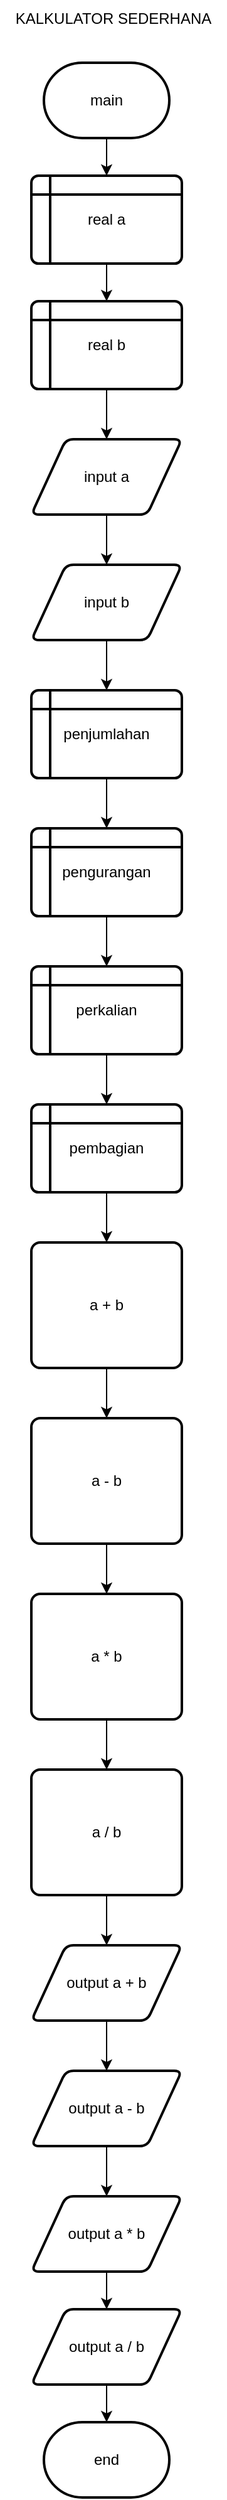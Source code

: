 <mxfile version="21.8.1" type="device">
  <diagram name="Page-1" id="gEnCYNqXEZ-B9lpTmPMm">
    <mxGraphModel dx="880" dy="478" grid="1" gridSize="10" guides="1" tooltips="1" connect="1" arrows="1" fold="1" page="1" pageScale="1" pageWidth="850" pageHeight="1100" math="0" shadow="0">
      <root>
        <mxCell id="0" />
        <mxCell id="1" parent="0" />
        <mxCell id="SkhZSXiNQnpWcmF40kC7-8" value="" style="edgeStyle=orthogonalEdgeStyle;rounded=0;orthogonalLoop=1;jettySize=auto;html=1;" edge="1" parent="1" source="SkhZSXiNQnpWcmF40kC7-2" target="SkhZSXiNQnpWcmF40kC7-4">
          <mxGeometry relative="1" as="geometry" />
        </mxCell>
        <mxCell id="SkhZSXiNQnpWcmF40kC7-2" value="main" style="strokeWidth=2;html=1;shape=mxgraph.flowchart.terminator;whiteSpace=wrap;" vertex="1" parent="1">
          <mxGeometry x="370" y="90" width="100" height="60" as="geometry" />
        </mxCell>
        <mxCell id="SkhZSXiNQnpWcmF40kC7-3" value="KALKULATOR SEDERHANA" style="text;html=1;align=center;verticalAlign=middle;resizable=0;points=[];autosize=1;strokeColor=none;fillColor=none;" vertex="1" parent="1">
          <mxGeometry x="335" y="40" width="180" height="30" as="geometry" />
        </mxCell>
        <mxCell id="SkhZSXiNQnpWcmF40kC7-7" value="" style="edgeStyle=orthogonalEdgeStyle;rounded=0;orthogonalLoop=1;jettySize=auto;html=1;" edge="1" parent="1" source="SkhZSXiNQnpWcmF40kC7-4" target="SkhZSXiNQnpWcmF40kC7-5">
          <mxGeometry relative="1" as="geometry" />
        </mxCell>
        <mxCell id="SkhZSXiNQnpWcmF40kC7-4" value="real a" style="shape=internalStorage;whiteSpace=wrap;html=1;dx=15;dy=15;rounded=1;arcSize=8;strokeWidth=2;" vertex="1" parent="1">
          <mxGeometry x="360" y="180" width="120" height="70" as="geometry" />
        </mxCell>
        <mxCell id="SkhZSXiNQnpWcmF40kC7-12" value="" style="edgeStyle=orthogonalEdgeStyle;rounded=0;orthogonalLoop=1;jettySize=auto;html=1;" edge="1" parent="1" source="SkhZSXiNQnpWcmF40kC7-5" target="SkhZSXiNQnpWcmF40kC7-9">
          <mxGeometry relative="1" as="geometry" />
        </mxCell>
        <mxCell id="SkhZSXiNQnpWcmF40kC7-5" value="real b" style="shape=internalStorage;whiteSpace=wrap;html=1;dx=15;dy=15;rounded=1;arcSize=8;strokeWidth=2;" vertex="1" parent="1">
          <mxGeometry x="360" y="280" width="120" height="70" as="geometry" />
        </mxCell>
        <mxCell id="SkhZSXiNQnpWcmF40kC7-11" value="" style="edgeStyle=orthogonalEdgeStyle;rounded=0;orthogonalLoop=1;jettySize=auto;html=1;" edge="1" parent="1" source="SkhZSXiNQnpWcmF40kC7-9" target="SkhZSXiNQnpWcmF40kC7-10">
          <mxGeometry relative="1" as="geometry" />
        </mxCell>
        <mxCell id="SkhZSXiNQnpWcmF40kC7-9" value="input a" style="shape=parallelogram;html=1;strokeWidth=2;perimeter=parallelogramPerimeter;whiteSpace=wrap;rounded=1;arcSize=12;size=0.23;" vertex="1" parent="1">
          <mxGeometry x="360" y="390" width="120" height="60" as="geometry" />
        </mxCell>
        <mxCell id="SkhZSXiNQnpWcmF40kC7-17" value="" style="edgeStyle=orthogonalEdgeStyle;rounded=0;orthogonalLoop=1;jettySize=auto;html=1;" edge="1" parent="1" source="SkhZSXiNQnpWcmF40kC7-10" target="SkhZSXiNQnpWcmF40kC7-13">
          <mxGeometry relative="1" as="geometry" />
        </mxCell>
        <mxCell id="SkhZSXiNQnpWcmF40kC7-10" value="input b" style="shape=parallelogram;html=1;strokeWidth=2;perimeter=parallelogramPerimeter;whiteSpace=wrap;rounded=1;arcSize=12;size=0.23;" vertex="1" parent="1">
          <mxGeometry x="360" y="490" width="120" height="60" as="geometry" />
        </mxCell>
        <mxCell id="SkhZSXiNQnpWcmF40kC7-18" value="" style="edgeStyle=orthogonalEdgeStyle;rounded=0;orthogonalLoop=1;jettySize=auto;html=1;" edge="1" parent="1" source="SkhZSXiNQnpWcmF40kC7-13" target="SkhZSXiNQnpWcmF40kC7-14">
          <mxGeometry relative="1" as="geometry" />
        </mxCell>
        <mxCell id="SkhZSXiNQnpWcmF40kC7-13" value="penjumlahan" style="shape=internalStorage;whiteSpace=wrap;html=1;dx=15;dy=15;rounded=1;arcSize=8;strokeWidth=2;" vertex="1" parent="1">
          <mxGeometry x="360" y="590" width="120" height="70" as="geometry" />
        </mxCell>
        <mxCell id="SkhZSXiNQnpWcmF40kC7-19" value="" style="edgeStyle=orthogonalEdgeStyle;rounded=0;orthogonalLoop=1;jettySize=auto;html=1;" edge="1" parent="1" source="SkhZSXiNQnpWcmF40kC7-14" target="SkhZSXiNQnpWcmF40kC7-15">
          <mxGeometry relative="1" as="geometry" />
        </mxCell>
        <mxCell id="SkhZSXiNQnpWcmF40kC7-14" value="pengurangan" style="shape=internalStorage;whiteSpace=wrap;html=1;dx=15;dy=15;rounded=1;arcSize=8;strokeWidth=2;" vertex="1" parent="1">
          <mxGeometry x="360" y="700" width="120" height="70" as="geometry" />
        </mxCell>
        <mxCell id="SkhZSXiNQnpWcmF40kC7-20" value="" style="edgeStyle=orthogonalEdgeStyle;rounded=0;orthogonalLoop=1;jettySize=auto;html=1;" edge="1" parent="1" source="SkhZSXiNQnpWcmF40kC7-15" target="SkhZSXiNQnpWcmF40kC7-16">
          <mxGeometry relative="1" as="geometry" />
        </mxCell>
        <mxCell id="SkhZSXiNQnpWcmF40kC7-15" value="perkalian" style="shape=internalStorage;whiteSpace=wrap;html=1;dx=15;dy=15;rounded=1;arcSize=8;strokeWidth=2;" vertex="1" parent="1">
          <mxGeometry x="360" y="810" width="120" height="70" as="geometry" />
        </mxCell>
        <mxCell id="SkhZSXiNQnpWcmF40kC7-25" value="" style="edgeStyle=orthogonalEdgeStyle;rounded=0;orthogonalLoop=1;jettySize=auto;html=1;" edge="1" parent="1" source="SkhZSXiNQnpWcmF40kC7-16" target="SkhZSXiNQnpWcmF40kC7-21">
          <mxGeometry relative="1" as="geometry" />
        </mxCell>
        <mxCell id="SkhZSXiNQnpWcmF40kC7-16" value="pembagian" style="shape=internalStorage;whiteSpace=wrap;html=1;dx=15;dy=15;rounded=1;arcSize=8;strokeWidth=2;" vertex="1" parent="1">
          <mxGeometry x="360" y="920" width="120" height="70" as="geometry" />
        </mxCell>
        <mxCell id="SkhZSXiNQnpWcmF40kC7-26" value="" style="edgeStyle=orthogonalEdgeStyle;rounded=0;orthogonalLoop=1;jettySize=auto;html=1;" edge="1" parent="1" source="SkhZSXiNQnpWcmF40kC7-21" target="SkhZSXiNQnpWcmF40kC7-22">
          <mxGeometry relative="1" as="geometry" />
        </mxCell>
        <mxCell id="SkhZSXiNQnpWcmF40kC7-21" value="a + b" style="rounded=1;whiteSpace=wrap;html=1;absoluteArcSize=1;arcSize=14;strokeWidth=2;" vertex="1" parent="1">
          <mxGeometry x="360" y="1030" width="120" height="100" as="geometry" />
        </mxCell>
        <mxCell id="SkhZSXiNQnpWcmF40kC7-27" value="" style="edgeStyle=orthogonalEdgeStyle;rounded=0;orthogonalLoop=1;jettySize=auto;html=1;" edge="1" parent="1" source="SkhZSXiNQnpWcmF40kC7-22" target="SkhZSXiNQnpWcmF40kC7-23">
          <mxGeometry relative="1" as="geometry" />
        </mxCell>
        <mxCell id="SkhZSXiNQnpWcmF40kC7-22" value="a - b" style="rounded=1;whiteSpace=wrap;html=1;absoluteArcSize=1;arcSize=14;strokeWidth=2;" vertex="1" parent="1">
          <mxGeometry x="360" y="1170" width="120" height="100" as="geometry" />
        </mxCell>
        <mxCell id="SkhZSXiNQnpWcmF40kC7-28" value="" style="edgeStyle=orthogonalEdgeStyle;rounded=0;orthogonalLoop=1;jettySize=auto;html=1;" edge="1" parent="1" source="SkhZSXiNQnpWcmF40kC7-23" target="SkhZSXiNQnpWcmF40kC7-24">
          <mxGeometry relative="1" as="geometry" />
        </mxCell>
        <mxCell id="SkhZSXiNQnpWcmF40kC7-23" value="a * b" style="rounded=1;whiteSpace=wrap;html=1;absoluteArcSize=1;arcSize=14;strokeWidth=2;" vertex="1" parent="1">
          <mxGeometry x="360" y="1310" width="120" height="100" as="geometry" />
        </mxCell>
        <mxCell id="SkhZSXiNQnpWcmF40kC7-36" value="" style="edgeStyle=orthogonalEdgeStyle;rounded=0;orthogonalLoop=1;jettySize=auto;html=1;" edge="1" parent="1" source="SkhZSXiNQnpWcmF40kC7-24" target="SkhZSXiNQnpWcmF40kC7-29">
          <mxGeometry relative="1" as="geometry" />
        </mxCell>
        <mxCell id="SkhZSXiNQnpWcmF40kC7-24" value="a / b" style="rounded=1;whiteSpace=wrap;html=1;absoluteArcSize=1;arcSize=14;strokeWidth=2;" vertex="1" parent="1">
          <mxGeometry x="360" y="1450" width="120" height="100" as="geometry" />
        </mxCell>
        <mxCell id="SkhZSXiNQnpWcmF40kC7-35" value="" style="edgeStyle=orthogonalEdgeStyle;rounded=0;orthogonalLoop=1;jettySize=auto;html=1;" edge="1" parent="1" source="SkhZSXiNQnpWcmF40kC7-29" target="SkhZSXiNQnpWcmF40kC7-30">
          <mxGeometry relative="1" as="geometry" />
        </mxCell>
        <mxCell id="SkhZSXiNQnpWcmF40kC7-29" value="output a + b" style="shape=parallelogram;html=1;strokeWidth=2;perimeter=parallelogramPerimeter;whiteSpace=wrap;rounded=1;arcSize=12;size=0.23;" vertex="1" parent="1">
          <mxGeometry x="360" y="1590" width="120" height="60" as="geometry" />
        </mxCell>
        <mxCell id="SkhZSXiNQnpWcmF40kC7-34" value="" style="edgeStyle=orthogonalEdgeStyle;rounded=0;orthogonalLoop=1;jettySize=auto;html=1;" edge="1" parent="1" source="SkhZSXiNQnpWcmF40kC7-30" target="SkhZSXiNQnpWcmF40kC7-31">
          <mxGeometry relative="1" as="geometry" />
        </mxCell>
        <mxCell id="SkhZSXiNQnpWcmF40kC7-30" value="output a - b" style="shape=parallelogram;html=1;strokeWidth=2;perimeter=parallelogramPerimeter;whiteSpace=wrap;rounded=1;arcSize=12;size=0.23;" vertex="1" parent="1">
          <mxGeometry x="360" y="1690" width="120" height="60" as="geometry" />
        </mxCell>
        <mxCell id="SkhZSXiNQnpWcmF40kC7-33" value="" style="edgeStyle=orthogonalEdgeStyle;rounded=0;orthogonalLoop=1;jettySize=auto;html=1;" edge="1" parent="1" source="SkhZSXiNQnpWcmF40kC7-31" target="SkhZSXiNQnpWcmF40kC7-32">
          <mxGeometry relative="1" as="geometry" />
        </mxCell>
        <mxCell id="SkhZSXiNQnpWcmF40kC7-31" value="output a * b" style="shape=parallelogram;html=1;strokeWidth=2;perimeter=parallelogramPerimeter;whiteSpace=wrap;rounded=1;arcSize=12;size=0.23;" vertex="1" parent="1">
          <mxGeometry x="360" y="1790" width="120" height="60" as="geometry" />
        </mxCell>
        <mxCell id="SkhZSXiNQnpWcmF40kC7-38" value="" style="edgeStyle=orthogonalEdgeStyle;rounded=0;orthogonalLoop=1;jettySize=auto;html=1;" edge="1" parent="1" source="SkhZSXiNQnpWcmF40kC7-32" target="SkhZSXiNQnpWcmF40kC7-37">
          <mxGeometry relative="1" as="geometry" />
        </mxCell>
        <mxCell id="SkhZSXiNQnpWcmF40kC7-32" value="output a / b" style="shape=parallelogram;html=1;strokeWidth=2;perimeter=parallelogramPerimeter;whiteSpace=wrap;rounded=1;arcSize=12;size=0.23;" vertex="1" parent="1">
          <mxGeometry x="360" y="1880" width="120" height="60" as="geometry" />
        </mxCell>
        <mxCell id="SkhZSXiNQnpWcmF40kC7-37" value="end" style="strokeWidth=2;html=1;shape=mxgraph.flowchart.terminator;whiteSpace=wrap;" vertex="1" parent="1">
          <mxGeometry x="370" y="1970" width="100" height="60" as="geometry" />
        </mxCell>
      </root>
    </mxGraphModel>
  </diagram>
</mxfile>
